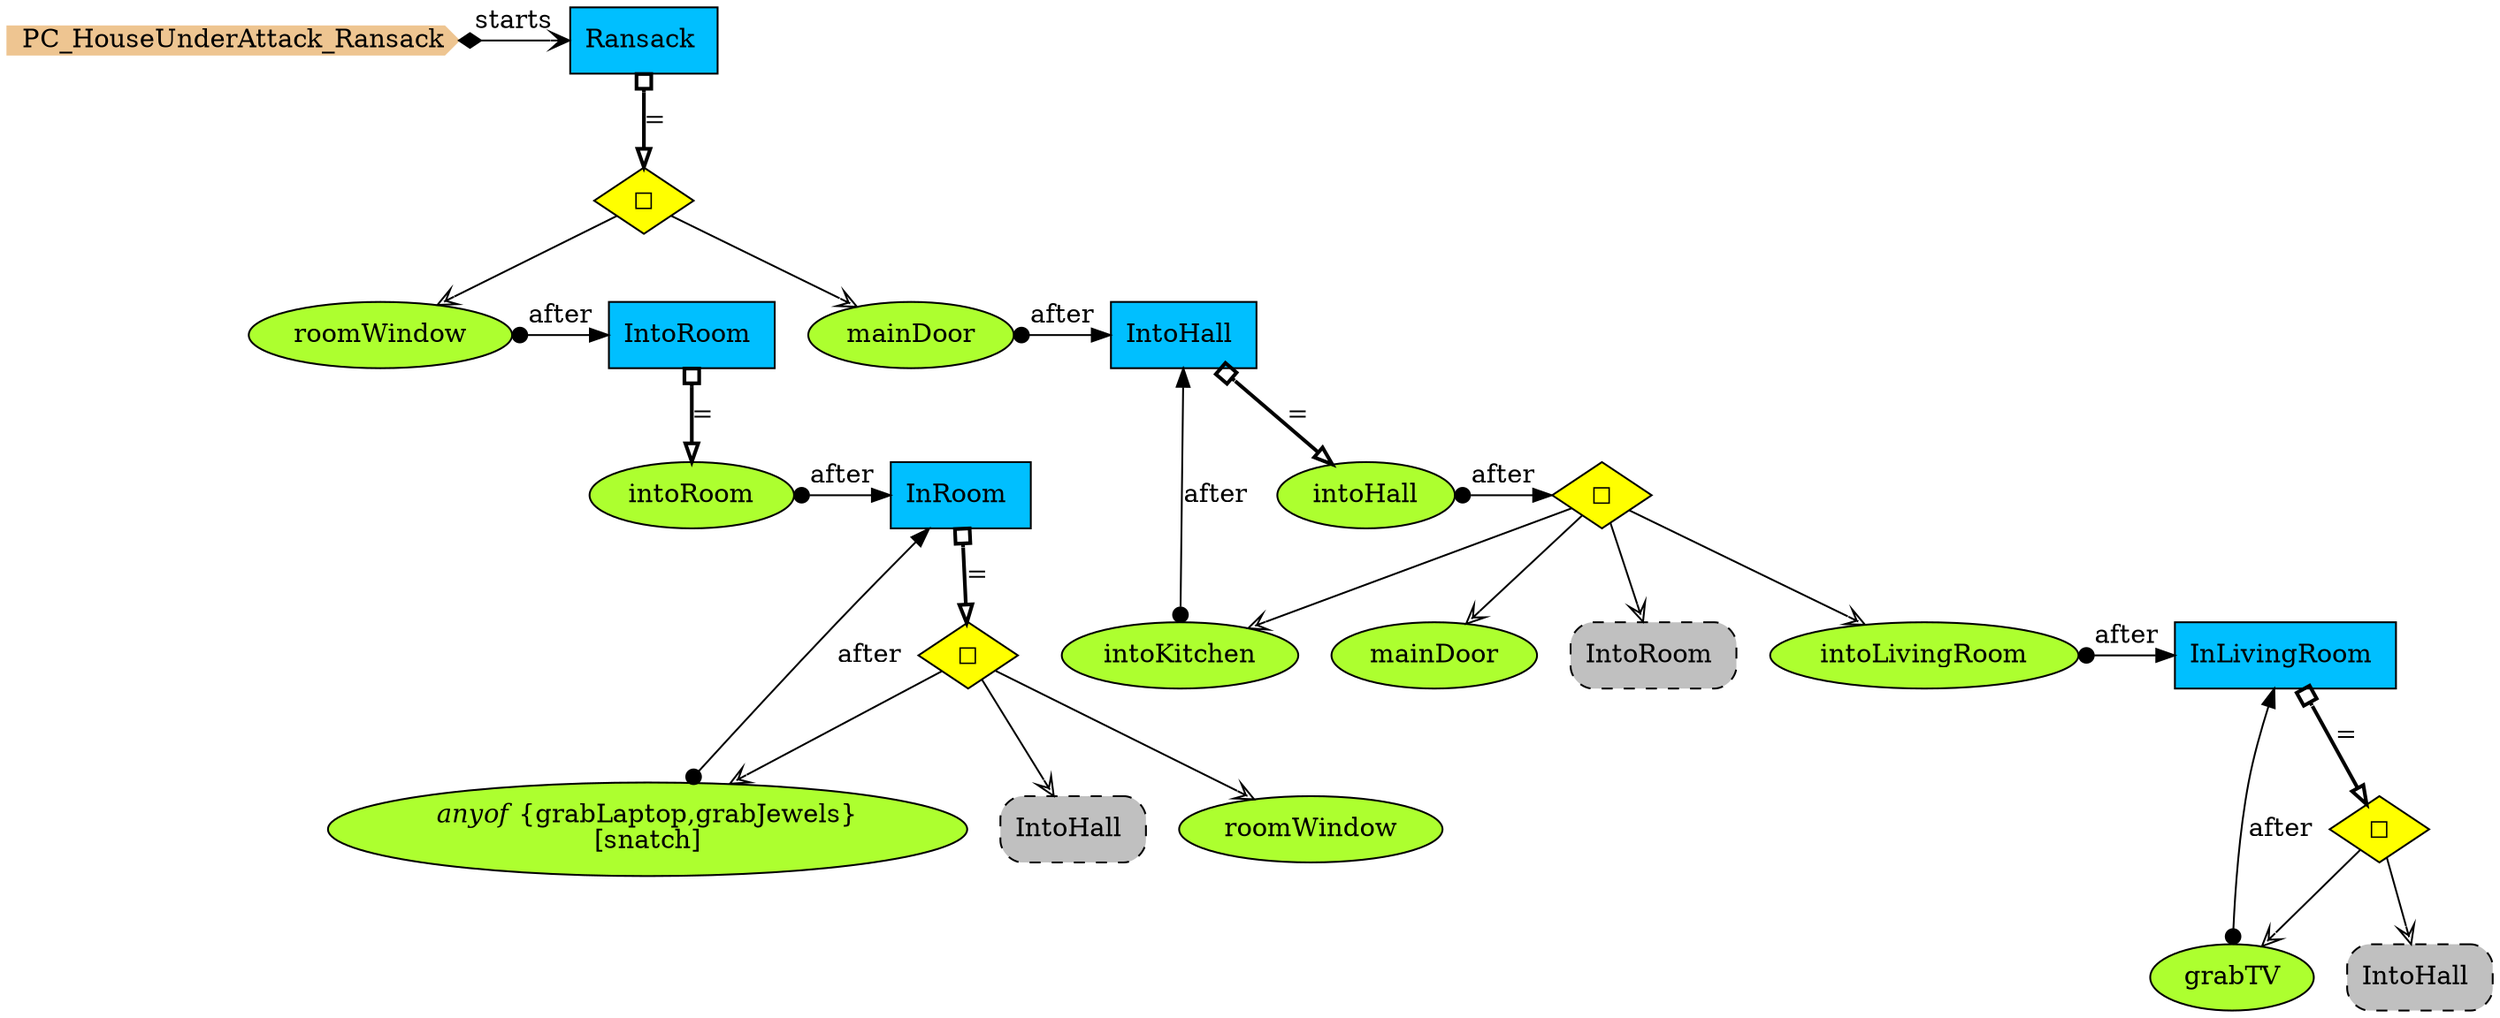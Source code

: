 digraph {
StartN_ [shape = cds,color=burlywood2,style=filled,height=.2,width=.2, label =PC_HouseUnderAttack_Ransack];
RefIntoHall2 [shape=rectangle,fillcolor=gray,style="rounded,filled,dashed",label="IntoHall "];
roomWindow2 [shape=ellipse,fillcolor=greenyellow,style = filled,label="roomWindow"];
snatch [shape=ellipse,fillcolor=greenyellow,style = filled,label=<<I>anyof</I> {grabLaptop,grabJewels}<br/>[snatch]>];
OpInRoom [shape=diamond,fillcolor=yellow,style = filled,label="◻︎"];
InRoom [shape=box,fillcolor=deepskyblue,style = filled,label="InRoom "];
intoRoom [shape=ellipse,fillcolor=greenyellow,style = filled,label="intoRoom"];
grabTV [shape=ellipse,fillcolor=greenyellow,style = filled,label="grabTV"];
RefIntoHall [shape=rectangle,fillcolor=gray,style="rounded,filled,dashed",label="IntoHall "];
InLivingRoom [shape=box,fillcolor=deepskyblue,style = filled,label="InLivingRoom "];
OpInLivingRoom [shape=diamond,fillcolor=yellow,style = filled,label="◻︎"];
mainDoor2 [shape=ellipse,fillcolor=greenyellow,style = filled,label="mainDoor"];
RefIntoRoom [shape=rectangle,fillcolor=gray,style="rounded,filled,dashed",label="IntoRoom "];
intoKitchen [shape=ellipse,fillcolor=greenyellow,style = filled,label="intoKitchen"];
intoLivingRoom [shape=ellipse,fillcolor=greenyellow,style = filled,label="intoLivingRoom"];
OpInHall [shape=diamond,fillcolor=yellow,style = filled,label="◻︎"];
IntoRoom [shape=box,fillcolor=deepskyblue,style = filled,label="IntoRoom "];
IntoHall [shape=box,fillcolor=deepskyblue,style = filled,label="IntoHall "];
intoHall [shape=ellipse,fillcolor=greenyellow,style = filled,label="intoHall"];
roomWindow [shape=ellipse,fillcolor=greenyellow,style = filled,label="roomWindow"];
mainDoor [shape=ellipse,fillcolor=greenyellow,style = filled,label="mainDoor"];
Ransack [shape=box,fillcolor=deepskyblue,style = filled,label="Ransack "];
OpInHouse [shape=diamond,fillcolor=yellow,style = filled,label="◻︎"];

{rank=min;StartN_,Ransack}
{rank=same;mainDoor,IntoHall}
{rank=same;roomWindow,IntoRoom}
{rank=same;intoHall,OpInHall}
{rank=same;intoLivingRoom,InLivingRoom}
{rank=same;intoRoom,InRoom}

OpInRoom->RefIntoHall2[arrowhead="vee",fillcolor=white];

snatch->InRoom[arrowtail=dot,dir=both,label="after"];
OpInRoom->roomWindow2[arrowhead="vee",fillcolor=white];
OpInRoom->snatch[arrowhead="vee",fillcolor=white];
intoRoom->InRoom[arrowtail=dot,dir=both,label="after"];
grabTV->InLivingRoom[arrowtail=dot,dir=both,label="after"];
OpInLivingRoom->grabTV[arrowhead="vee",fillcolor=white];
OpInLivingRoom->RefIntoHall[arrowhead="vee",fillcolor=white];

intoLivingRoom->InLivingRoom[arrowtail=dot,dir=both,label="after"];
intoKitchen->IntoHall[arrowtail=dot,dir=both,label="after"];
OpInHall->mainDoor2[arrowhead="vee",fillcolor=white];
OpInHall->RefIntoRoom[arrowhead="vee",fillcolor=white];

OpInHall->intoKitchen[arrowhead="vee",fillcolor=white];
OpInHall->intoLivingRoom[arrowhead="vee",fillcolor=white];
intoHall->OpInHall[arrowtail=dot,dir=both,label="after"];
roomWindow->IntoRoom[arrowtail=dot,dir=both,label="after"];
mainDoor->IntoHall[arrowtail=dot,dir=both,label="after"];
OpInHouse->roomWindow[arrowhead="vee",fillcolor=white];
OpInHouse->mainDoor[arrowhead="vee",fillcolor=white];
StartN_->Ransack[arrowhead="open",arrowtail=diamond,dir=both,label="starts"];
InRoom->OpInRoom[arrowhead="onormal",dir=both,arrowtail=obox,penwidth=2,label="="];
InLivingRoom->OpInLivingRoom[arrowhead="onormal",dir=both,arrowtail=obox,penwidth=2,label="="];
IntoRoom->intoRoom[arrowhead="onormal",dir=both,arrowtail=obox,penwidth=2,label="="];
IntoHall->intoHall[arrowhead="onormal",dir=both,arrowtail=obox,penwidth=2,label="="];
Ransack->OpInHouse[arrowhead="onormal",dir=both,arrowtail=obox,penwidth=2,label="="];
}